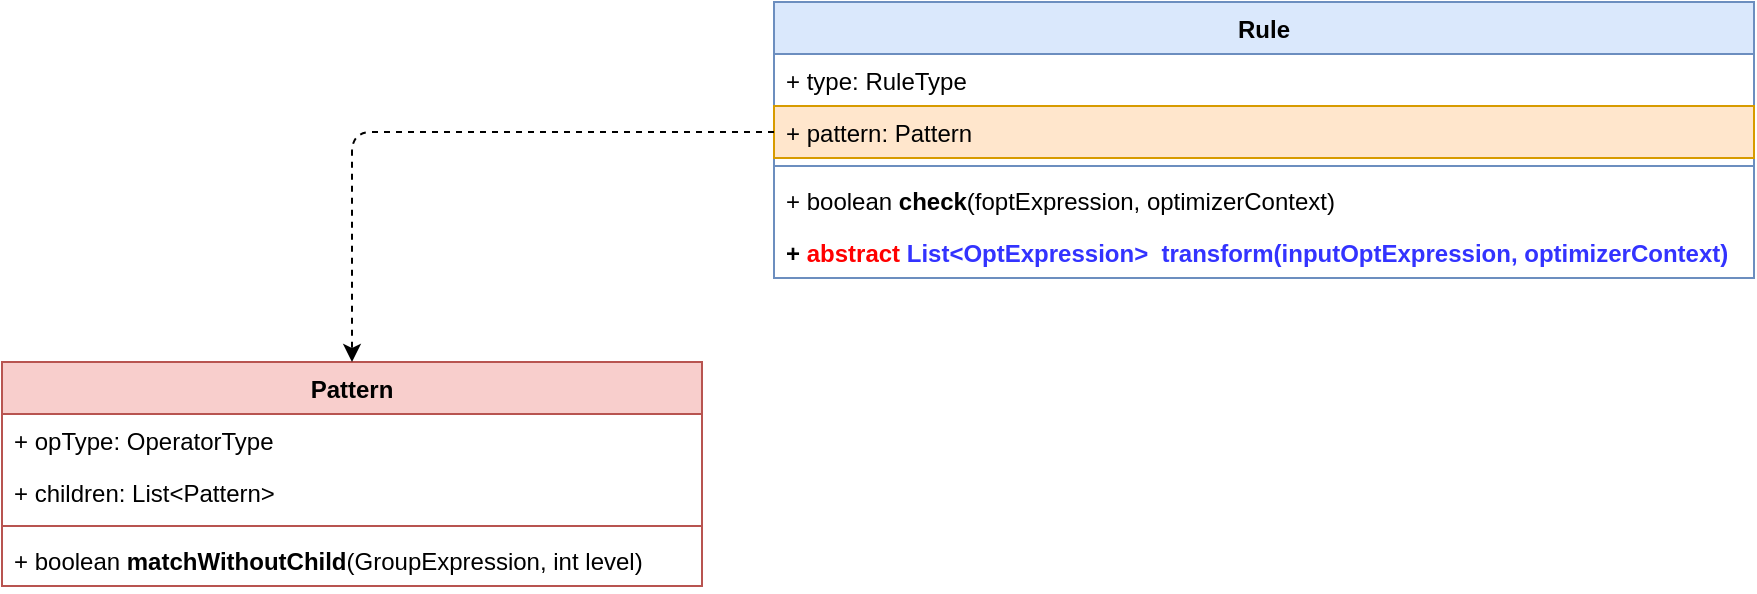 <mxfile version="22.0.5" type="device">
  <diagram name="第 1 页" id="Gtit3rpH7SSGUtAuY61A">
    <mxGraphModel dx="1122" dy="762" grid="1" gridSize="10" guides="1" tooltips="1" connect="1" arrows="1" fold="1" page="1" pageScale="1" pageWidth="827" pageHeight="1169" math="0" shadow="0">
      <root>
        <mxCell id="0" />
        <mxCell id="1" parent="0" />
        <mxCell id="MEuKXHh1rBBYqSsWhMJD-1" value="Rule" style="swimlane;fontStyle=1;align=center;verticalAlign=top;childLayout=stackLayout;horizontal=1;startSize=26;horizontalStack=0;resizeParent=1;resizeParentMax=0;resizeLast=0;collapsible=1;marginBottom=0;whiteSpace=wrap;html=1;fillColor=#dae8fc;strokeColor=#6c8ebf;" vertex="1" parent="1">
          <mxGeometry x="450" y="110" width="490" height="138" as="geometry" />
        </mxCell>
        <mxCell id="MEuKXHh1rBBYqSsWhMJD-2" value="+&amp;nbsp;type&lt;span style=&quot;background-color: initial;&quot;&gt;:&amp;nbsp;&lt;/span&gt;RuleType" style="text;strokeColor=none;fillColor=none;align=left;verticalAlign=top;spacingLeft=4;spacingRight=4;overflow=hidden;rotatable=0;points=[[0,0.5],[1,0.5]];portConstraint=eastwest;whiteSpace=wrap;html=1;" vertex="1" parent="MEuKXHh1rBBYqSsWhMJD-1">
          <mxGeometry y="26" width="490" height="26" as="geometry" />
        </mxCell>
        <mxCell id="MEuKXHh1rBBYqSsWhMJD-5" value="+&amp;nbsp;pattern&lt;span style=&quot;background-color: initial;&quot;&gt;:&amp;nbsp;Pattern&lt;/span&gt;" style="text;strokeColor=#d79b00;fillColor=#ffe6cc;align=left;verticalAlign=top;spacingLeft=4;spacingRight=4;overflow=hidden;rotatable=0;points=[[0,0.5],[1,0.5]];portConstraint=eastwest;whiteSpace=wrap;html=1;" vertex="1" parent="MEuKXHh1rBBYqSsWhMJD-1">
          <mxGeometry y="52" width="490" height="26" as="geometry" />
        </mxCell>
        <mxCell id="MEuKXHh1rBBYqSsWhMJD-3" value="" style="line;strokeWidth=1;fillColor=none;align=left;verticalAlign=middle;spacingTop=-1;spacingLeft=3;spacingRight=3;rotatable=0;labelPosition=right;points=[];portConstraint=eastwest;strokeColor=inherit;" vertex="1" parent="MEuKXHh1rBBYqSsWhMJD-1">
          <mxGeometry y="78" width="490" height="8" as="geometry" />
        </mxCell>
        <mxCell id="MEuKXHh1rBBYqSsWhMJD-4" value="+ boolean &lt;b&gt;check&lt;/b&gt;(foptExpression, optimizerContext)" style="text;strokeColor=none;fillColor=none;align=left;verticalAlign=top;spacingLeft=4;spacingRight=4;overflow=hidden;rotatable=0;points=[[0,0.5],[1,0.5]];portConstraint=eastwest;whiteSpace=wrap;html=1;" vertex="1" parent="MEuKXHh1rBBYqSsWhMJD-1">
          <mxGeometry y="86" width="490" height="26" as="geometry" />
        </mxCell>
        <mxCell id="MEuKXHh1rBBYqSsWhMJD-12" value="&lt;b&gt;+ &lt;font color=&quot;#ff0000&quot;&gt;abstract&lt;/font&gt; &lt;font color=&quot;#3333ff&quot;&gt;List&amp;lt;OptExpression&amp;gt;&amp;nbsp;&lt;span style=&quot;background-color: initial;&quot;&gt;&amp;nbsp;&lt;/span&gt;transform&lt;span style=&quot;background-color: initial;&quot;&gt;(inputOptExpression, optimizerContext)&lt;/span&gt;&lt;/font&gt;&lt;/b&gt;" style="text;strokeColor=none;fillColor=none;align=left;verticalAlign=top;spacingLeft=4;spacingRight=4;overflow=hidden;rotatable=0;points=[[0,0.5],[1,0.5]];portConstraint=eastwest;whiteSpace=wrap;html=1;" vertex="1" parent="MEuKXHh1rBBYqSsWhMJD-1">
          <mxGeometry y="112" width="490" height="26" as="geometry" />
        </mxCell>
        <mxCell id="MEuKXHh1rBBYqSsWhMJD-6" value="Pattern" style="swimlane;fontStyle=1;align=center;verticalAlign=top;childLayout=stackLayout;horizontal=1;startSize=26;horizontalStack=0;resizeParent=1;resizeParentMax=0;resizeLast=0;collapsible=1;marginBottom=0;whiteSpace=wrap;html=1;fillColor=#f8cecc;strokeColor=#b85450;" vertex="1" parent="1">
          <mxGeometry x="64" y="290" width="350" height="112" as="geometry" />
        </mxCell>
        <mxCell id="MEuKXHh1rBBYqSsWhMJD-7" value="+&amp;nbsp;opType&lt;span style=&quot;background-color: initial;&quot;&gt;:&amp;nbsp;&lt;/span&gt;&lt;span style=&quot;background-color: initial;&quot;&gt;OperatorType&lt;/span&gt;" style="text;strokeColor=none;fillColor=none;align=left;verticalAlign=top;spacingLeft=4;spacingRight=4;overflow=hidden;rotatable=0;points=[[0,0.5],[1,0.5]];portConstraint=eastwest;whiteSpace=wrap;html=1;" vertex="1" parent="MEuKXHh1rBBYqSsWhMJD-6">
          <mxGeometry y="26" width="350" height="26" as="geometry" />
        </mxCell>
        <mxCell id="MEuKXHh1rBBYqSsWhMJD-8" value="+&amp;nbsp;children&lt;span style=&quot;background-color: initial;&quot;&gt;: List&amp;lt;&lt;/span&gt;Pattern&amp;gt;" style="text;align=left;verticalAlign=top;spacingLeft=4;spacingRight=4;overflow=hidden;rotatable=0;points=[[0,0.5],[1,0.5]];portConstraint=eastwest;whiteSpace=wrap;html=1;" vertex="1" parent="MEuKXHh1rBBYqSsWhMJD-6">
          <mxGeometry y="52" width="350" height="26" as="geometry" />
        </mxCell>
        <mxCell id="MEuKXHh1rBBYqSsWhMJD-9" value="" style="line;strokeWidth=1;fillColor=none;align=left;verticalAlign=middle;spacingTop=-1;spacingLeft=3;spacingRight=3;rotatable=0;labelPosition=right;points=[];portConstraint=eastwest;strokeColor=inherit;" vertex="1" parent="MEuKXHh1rBBYqSsWhMJD-6">
          <mxGeometry y="78" width="350" height="8" as="geometry" />
        </mxCell>
        <mxCell id="MEuKXHh1rBBYqSsWhMJD-10" value="+ boolean&amp;nbsp;&lt;b&gt;matchWithoutChild&lt;/b&gt;&lt;span style=&quot;background-color: initial;&quot;&gt;(GroupExpression, int level)&lt;/span&gt;" style="text;strokeColor=none;fillColor=none;align=left;verticalAlign=top;spacingLeft=4;spacingRight=4;overflow=hidden;rotatable=0;points=[[0,0.5],[1,0.5]];portConstraint=eastwest;whiteSpace=wrap;html=1;" vertex="1" parent="MEuKXHh1rBBYqSsWhMJD-6">
          <mxGeometry y="86" width="350" height="26" as="geometry" />
        </mxCell>
        <mxCell id="MEuKXHh1rBBYqSsWhMJD-11" style="edgeStyle=orthogonalEdgeStyle;rounded=1;orthogonalLoop=1;jettySize=auto;html=1;exitX=0;exitY=0.5;exitDx=0;exitDy=0;dashed=1;" edge="1" parent="1" source="MEuKXHh1rBBYqSsWhMJD-5" target="MEuKXHh1rBBYqSsWhMJD-6">
          <mxGeometry relative="1" as="geometry" />
        </mxCell>
      </root>
    </mxGraphModel>
  </diagram>
</mxfile>
